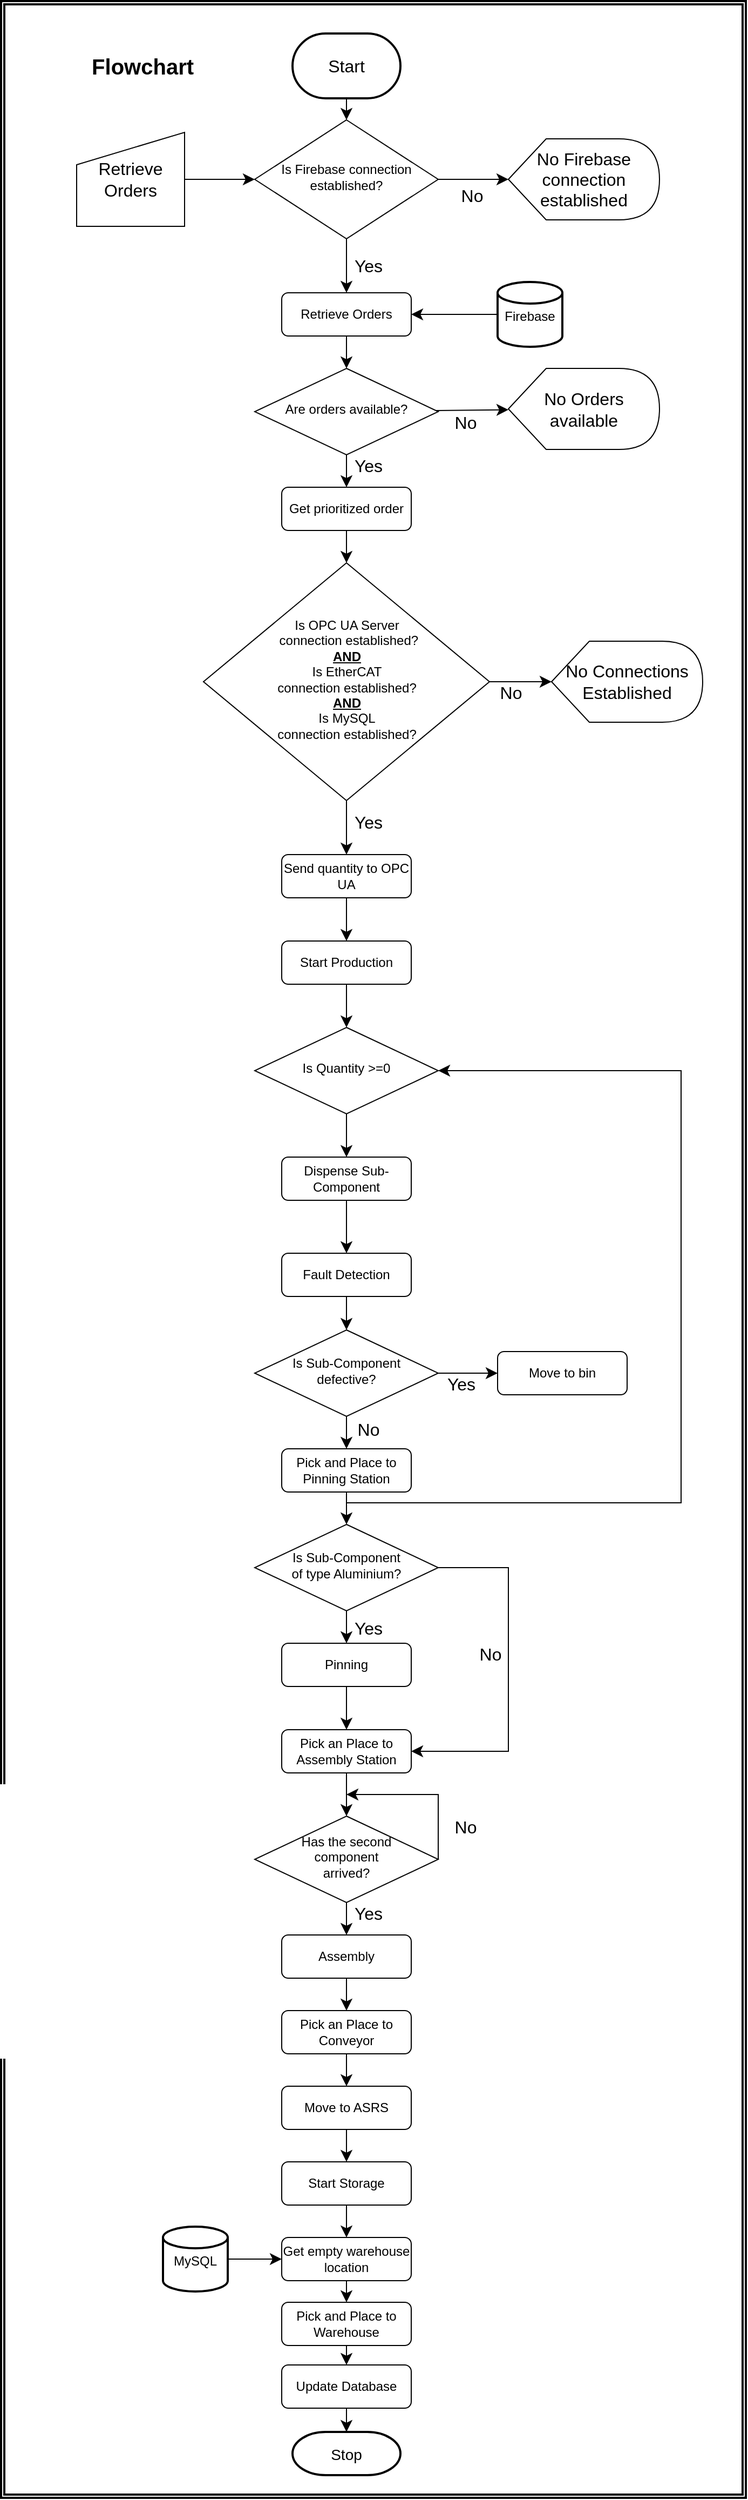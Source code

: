 <mxfile version="22.0.8" type="device">
  <diagram id="C5RBs43oDa-KdzZeNtuy" name="Page-1">
    <mxGraphModel dx="4522" dy="1636" grid="1" gridSize="10" guides="1" tooltips="1" connect="1" arrows="1" fold="1" page="1" pageScale="1" pageWidth="827" pageHeight="1169" math="0" shadow="0">
      <root>
        <mxCell id="WIyWlLk6GJQsqaUBKTNV-0" />
        <mxCell id="WIyWlLk6GJQsqaUBKTNV-1" parent="WIyWlLk6GJQsqaUBKTNV-0" />
        <mxCell id="ilgVAeaoaIIIPj3hmc9z-31" value="&amp;nbsp;Flowchart" style="text;html=1;align=center;verticalAlign=middle;resizable=0;points=[];autosize=1;strokeColor=none;fillColor=none;fontSize=20;fontStyle=1" vertex="1" parent="WIyWlLk6GJQsqaUBKTNV-1">
          <mxGeometry x="-842.5" y="140" width="120" height="40" as="geometry" />
        </mxCell>
        <mxCell id="ilgVAeaoaIIIPj3hmc9z-32" value="" style="shape=ext;double=1;rounded=0;whiteSpace=wrap;html=1;fontSize=16;fillColor=none;strokeWidth=2;" vertex="1" parent="WIyWlLk6GJQsqaUBKTNV-1">
          <mxGeometry x="-910" y="100" width="690" height="2311" as="geometry" />
        </mxCell>
        <mxCell id="ilgVAeaoaIIIPj3hmc9z-74" style="edgeStyle=none;curved=1;rounded=0;orthogonalLoop=1;jettySize=auto;html=1;exitX=0.5;exitY=1;exitDx=0;exitDy=0;entryX=0.5;entryY=0;entryDx=0;entryDy=0;fontSize=12;startSize=8;endSize=8;" edge="1" parent="WIyWlLk6GJQsqaUBKTNV-1" source="ilgVAeaoaIIIPj3hmc9z-75" target="ilgVAeaoaIIIPj3hmc9z-77">
          <mxGeometry relative="1" as="geometry" />
        </mxCell>
        <mxCell id="ilgVAeaoaIIIPj3hmc9z-75" value="Is Quantity &amp;gt;=0" style="rhombus;whiteSpace=wrap;html=1;shadow=0;fontFamily=Helvetica;fontSize=12;align=center;strokeWidth=1;spacing=6;spacingTop=-4;" vertex="1" parent="WIyWlLk6GJQsqaUBKTNV-1">
          <mxGeometry x="-675" y="1050" width="170" height="80" as="geometry" />
        </mxCell>
        <mxCell id="ilgVAeaoaIIIPj3hmc9z-76" style="edgeStyle=none;curved=1;rounded=0;orthogonalLoop=1;jettySize=auto;html=1;exitX=0.5;exitY=1;exitDx=0;exitDy=0;entryX=0.5;entryY=0;entryDx=0;entryDy=0;fontSize=12;startSize=8;endSize=8;" edge="1" parent="WIyWlLk6GJQsqaUBKTNV-1" source="ilgVAeaoaIIIPj3hmc9z-77" target="ilgVAeaoaIIIPj3hmc9z-79">
          <mxGeometry relative="1" as="geometry" />
        </mxCell>
        <mxCell id="ilgVAeaoaIIIPj3hmc9z-77" value="Dispense Sub-Component" style="rounded=1;whiteSpace=wrap;html=1;fontSize=12;glass=0;strokeWidth=1;shadow=0;" vertex="1" parent="WIyWlLk6GJQsqaUBKTNV-1">
          <mxGeometry x="-650" y="1170" width="120" height="40" as="geometry" />
        </mxCell>
        <mxCell id="ilgVAeaoaIIIPj3hmc9z-78" value="" style="edgeStyle=none;curved=1;rounded=0;orthogonalLoop=1;jettySize=auto;html=1;fontSize=12;startSize=8;endSize=8;" edge="1" parent="WIyWlLk6GJQsqaUBKTNV-1" source="ilgVAeaoaIIIPj3hmc9z-79" target="ilgVAeaoaIIIPj3hmc9z-84">
          <mxGeometry relative="1" as="geometry" />
        </mxCell>
        <mxCell id="ilgVAeaoaIIIPj3hmc9z-79" value="Fault Detection" style="rounded=1;whiteSpace=wrap;html=1;fontSize=12;glass=0;strokeWidth=1;shadow=0;" vertex="1" parent="WIyWlLk6GJQsqaUBKTNV-1">
          <mxGeometry x="-650" y="1259" width="120" height="40" as="geometry" />
        </mxCell>
        <mxCell id="ilgVAeaoaIIIPj3hmc9z-80" value="" style="edgeStyle=none;curved=1;rounded=0;orthogonalLoop=1;jettySize=auto;html=1;fontSize=12;startSize=8;endSize=8;" edge="1" parent="WIyWlLk6GJQsqaUBKTNV-1" source="ilgVAeaoaIIIPj3hmc9z-84" target="ilgVAeaoaIIIPj3hmc9z-85">
          <mxGeometry relative="1" as="geometry" />
        </mxCell>
        <mxCell id="ilgVAeaoaIIIPj3hmc9z-81" value="Yes" style="edgeLabel;html=1;align=center;verticalAlign=middle;resizable=0;points=[];fontSize=16;" vertex="1" connectable="0" parent="ilgVAeaoaIIIPj3hmc9z-80">
          <mxGeometry x="-0.236" y="-2" relative="1" as="geometry">
            <mxPoint y="8" as="offset" />
          </mxGeometry>
        </mxCell>
        <mxCell id="ilgVAeaoaIIIPj3hmc9z-82" style="edgeStyle=none;curved=1;rounded=0;orthogonalLoop=1;jettySize=auto;html=1;exitX=0.5;exitY=1;exitDx=0;exitDy=0;entryX=0.5;entryY=0;entryDx=0;entryDy=0;fontSize=12;startSize=8;endSize=8;" edge="1" parent="WIyWlLk6GJQsqaUBKTNV-1" source="ilgVAeaoaIIIPj3hmc9z-84" target="ilgVAeaoaIIIPj3hmc9z-87">
          <mxGeometry relative="1" as="geometry" />
        </mxCell>
        <mxCell id="ilgVAeaoaIIIPj3hmc9z-83" value="No" style="edgeLabel;html=1;align=center;verticalAlign=middle;resizable=0;points=[];fontSize=16;" vertex="1" connectable="0" parent="ilgVAeaoaIIIPj3hmc9z-82">
          <mxGeometry x="-0.2" y="-1" relative="1" as="geometry">
            <mxPoint x="21" as="offset" />
          </mxGeometry>
        </mxCell>
        <mxCell id="ilgVAeaoaIIIPj3hmc9z-84" value="Is Sub-Component &lt;br&gt;defective?" style="rhombus;whiteSpace=wrap;html=1;shadow=0;fontFamily=Helvetica;fontSize=12;align=center;strokeWidth=1;spacing=6;spacingTop=-4;" vertex="1" parent="WIyWlLk6GJQsqaUBKTNV-1">
          <mxGeometry x="-675" y="1330" width="170" height="80" as="geometry" />
        </mxCell>
        <mxCell id="ilgVAeaoaIIIPj3hmc9z-85" value="Move to bin" style="rounded=1;whiteSpace=wrap;html=1;fontSize=12;glass=0;strokeWidth=1;shadow=0;" vertex="1" parent="WIyWlLk6GJQsqaUBKTNV-1">
          <mxGeometry x="-450" y="1350" width="120" height="40" as="geometry" />
        </mxCell>
        <mxCell id="ilgVAeaoaIIIPj3hmc9z-86" value="" style="edgeStyle=none;curved=1;rounded=0;orthogonalLoop=1;jettySize=auto;html=1;fontSize=12;startSize=8;endSize=8;" edge="1" parent="WIyWlLk6GJQsqaUBKTNV-1" source="ilgVAeaoaIIIPj3hmc9z-87" target="ilgVAeaoaIIIPj3hmc9z-92">
          <mxGeometry relative="1" as="geometry" />
        </mxCell>
        <mxCell id="ilgVAeaoaIIIPj3hmc9z-87" value="Pick and Place to Pinning Station" style="rounded=1;whiteSpace=wrap;html=1;fontSize=12;glass=0;strokeWidth=1;shadow=0;" vertex="1" parent="WIyWlLk6GJQsqaUBKTNV-1">
          <mxGeometry x="-650" y="1440" width="120" height="40" as="geometry" />
        </mxCell>
        <mxCell id="ilgVAeaoaIIIPj3hmc9z-88" style="edgeStyle=none;curved=1;rounded=0;orthogonalLoop=1;jettySize=auto;html=1;exitX=0.5;exitY=1;exitDx=0;exitDy=0;entryX=0.5;entryY=0;entryDx=0;entryDy=0;fontSize=12;startSize=8;endSize=8;" edge="1" parent="WIyWlLk6GJQsqaUBKTNV-1" source="ilgVAeaoaIIIPj3hmc9z-92" target="ilgVAeaoaIIIPj3hmc9z-94">
          <mxGeometry relative="1" as="geometry" />
        </mxCell>
        <mxCell id="ilgVAeaoaIIIPj3hmc9z-89" value="Yes" style="edgeLabel;html=1;align=center;verticalAlign=middle;resizable=0;points=[];fontSize=16;" vertex="1" connectable="0" parent="ilgVAeaoaIIIPj3hmc9z-88">
          <mxGeometry x="0.067" y="4" relative="1" as="geometry">
            <mxPoint x="16" as="offset" />
          </mxGeometry>
        </mxCell>
        <mxCell id="ilgVAeaoaIIIPj3hmc9z-90" style="edgeStyle=none;rounded=0;orthogonalLoop=1;jettySize=auto;html=1;exitX=1;exitY=0.5;exitDx=0;exitDy=0;entryX=1;entryY=0.5;entryDx=0;entryDy=0;fontSize=12;startSize=8;endSize=8;" edge="1" parent="WIyWlLk6GJQsqaUBKTNV-1" source="ilgVAeaoaIIIPj3hmc9z-92" target="ilgVAeaoaIIIPj3hmc9z-96">
          <mxGeometry relative="1" as="geometry">
            <Array as="points">
              <mxPoint x="-440" y="1550" />
              <mxPoint x="-440" y="1720" />
            </Array>
          </mxGeometry>
        </mxCell>
        <mxCell id="ilgVAeaoaIIIPj3hmc9z-91" value="No" style="edgeLabel;html=1;align=center;verticalAlign=middle;resizable=0;points=[];fontSize=16;" vertex="1" connectable="0" parent="ilgVAeaoaIIIPj3hmc9z-90">
          <mxGeometry x="-0.237" y="-4" relative="1" as="geometry">
            <mxPoint x="-13" y="21" as="offset" />
          </mxGeometry>
        </mxCell>
        <mxCell id="ilgVAeaoaIIIPj3hmc9z-92" value="Is Sub-Component &lt;br&gt;of type Aluminium?" style="rhombus;whiteSpace=wrap;html=1;shadow=0;fontFamily=Helvetica;fontSize=12;align=center;strokeWidth=1;spacing=6;spacingTop=-4;" vertex="1" parent="WIyWlLk6GJQsqaUBKTNV-1">
          <mxGeometry x="-675" y="1510" width="170" height="80" as="geometry" />
        </mxCell>
        <mxCell id="ilgVAeaoaIIIPj3hmc9z-93" style="edgeStyle=none;curved=1;rounded=0;orthogonalLoop=1;jettySize=auto;html=1;exitX=0.5;exitY=1;exitDx=0;exitDy=0;entryX=0.5;entryY=0;entryDx=0;entryDy=0;fontSize=12;startSize=8;endSize=8;" edge="1" parent="WIyWlLk6GJQsqaUBKTNV-1" source="ilgVAeaoaIIIPj3hmc9z-94" target="ilgVAeaoaIIIPj3hmc9z-96">
          <mxGeometry relative="1" as="geometry" />
        </mxCell>
        <mxCell id="ilgVAeaoaIIIPj3hmc9z-94" value="Pinning" style="rounded=1;whiteSpace=wrap;html=1;fontSize=12;glass=0;strokeWidth=1;shadow=0;" vertex="1" parent="WIyWlLk6GJQsqaUBKTNV-1">
          <mxGeometry x="-650" y="1620" width="120" height="40" as="geometry" />
        </mxCell>
        <mxCell id="ilgVAeaoaIIIPj3hmc9z-95" value="" style="edgeStyle=none;curved=1;rounded=0;orthogonalLoop=1;jettySize=auto;html=1;fontSize=12;startSize=8;endSize=8;" edge="1" parent="WIyWlLk6GJQsqaUBKTNV-1" source="ilgVAeaoaIIIPj3hmc9z-96" target="ilgVAeaoaIIIPj3hmc9z-101">
          <mxGeometry relative="1" as="geometry" />
        </mxCell>
        <mxCell id="ilgVAeaoaIIIPj3hmc9z-96" value="Pick an Place to Assembly Station" style="rounded=1;whiteSpace=wrap;html=1;fontSize=12;glass=0;strokeWidth=1;shadow=0;" vertex="1" parent="WIyWlLk6GJQsqaUBKTNV-1">
          <mxGeometry x="-650" y="1700" width="120" height="40" as="geometry" />
        </mxCell>
        <mxCell id="ilgVAeaoaIIIPj3hmc9z-97" style="edgeStyle=none;curved=1;rounded=0;orthogonalLoop=1;jettySize=auto;html=1;exitX=0.5;exitY=1;exitDx=0;exitDy=0;entryX=0.5;entryY=0;entryDx=0;entryDy=0;fontSize=12;startSize=8;endSize=8;" edge="1" parent="WIyWlLk6GJQsqaUBKTNV-1" source="ilgVAeaoaIIIPj3hmc9z-101" target="ilgVAeaoaIIIPj3hmc9z-103">
          <mxGeometry relative="1" as="geometry" />
        </mxCell>
        <mxCell id="ilgVAeaoaIIIPj3hmc9z-98" value="Yes" style="edgeLabel;html=1;align=center;verticalAlign=middle;resizable=0;points=[];fontSize=16;" vertex="1" connectable="0" parent="ilgVAeaoaIIIPj3hmc9z-97">
          <mxGeometry x="-0.067" y="-1" relative="1" as="geometry">
            <mxPoint x="21" y="-4" as="offset" />
          </mxGeometry>
        </mxCell>
        <mxCell id="ilgVAeaoaIIIPj3hmc9z-99" value="" style="edgeStyle=none;rounded=0;orthogonalLoop=1;jettySize=auto;html=1;fontSize=12;startSize=8;endSize=8;exitX=1;exitY=0.5;exitDx=0;exitDy=0;" edge="1" parent="WIyWlLk6GJQsqaUBKTNV-1" source="ilgVAeaoaIIIPj3hmc9z-101">
          <mxGeometry relative="1" as="geometry">
            <mxPoint x="-500" y="1760" as="sourcePoint" />
            <mxPoint x="-590" y="1760" as="targetPoint" />
            <Array as="points">
              <mxPoint x="-505" y="1760" />
            </Array>
          </mxGeometry>
        </mxCell>
        <mxCell id="ilgVAeaoaIIIPj3hmc9z-100" value="No" style="edgeLabel;html=1;align=center;verticalAlign=middle;resizable=0;points=[];fontSize=16;" vertex="1" connectable="0" parent="ilgVAeaoaIIIPj3hmc9z-99">
          <mxGeometry x="-0.607" y="-3" relative="1" as="geometry">
            <mxPoint x="22" y="-2" as="offset" />
          </mxGeometry>
        </mxCell>
        <mxCell id="ilgVAeaoaIIIPj3hmc9z-101" value="Has the second &lt;br&gt;component&lt;br&gt;arrived?" style="rhombus;whiteSpace=wrap;html=1;shadow=0;fontFamily=Helvetica;fontSize=12;align=center;strokeWidth=1;spacing=6;spacingTop=-4;" vertex="1" parent="WIyWlLk6GJQsqaUBKTNV-1">
          <mxGeometry x="-675" y="1780" width="170" height="80" as="geometry" />
        </mxCell>
        <mxCell id="ilgVAeaoaIIIPj3hmc9z-102" style="edgeStyle=none;curved=1;rounded=0;orthogonalLoop=1;jettySize=auto;html=1;exitX=0.5;exitY=1;exitDx=0;exitDy=0;entryX=0.5;entryY=0;entryDx=0;entryDy=0;fontSize=12;startSize=8;endSize=8;" edge="1" parent="WIyWlLk6GJQsqaUBKTNV-1" source="ilgVAeaoaIIIPj3hmc9z-103" target="ilgVAeaoaIIIPj3hmc9z-105">
          <mxGeometry relative="1" as="geometry" />
        </mxCell>
        <mxCell id="ilgVAeaoaIIIPj3hmc9z-103" value="Assembly" style="rounded=1;whiteSpace=wrap;html=1;fontSize=12;glass=0;strokeWidth=1;shadow=0;" vertex="1" parent="WIyWlLk6GJQsqaUBKTNV-1">
          <mxGeometry x="-650" y="1890" width="120" height="40" as="geometry" />
        </mxCell>
        <mxCell id="ilgVAeaoaIIIPj3hmc9z-104" style="edgeStyle=none;curved=1;rounded=0;orthogonalLoop=1;jettySize=auto;html=1;exitX=0.5;exitY=1;exitDx=0;exitDy=0;entryX=0.5;entryY=0;entryDx=0;entryDy=0;fontSize=12;startSize=8;endSize=8;" edge="1" parent="WIyWlLk6GJQsqaUBKTNV-1" source="ilgVAeaoaIIIPj3hmc9z-105" target="ilgVAeaoaIIIPj3hmc9z-107">
          <mxGeometry relative="1" as="geometry" />
        </mxCell>
        <mxCell id="ilgVAeaoaIIIPj3hmc9z-105" value="Pick an Place to Conveyor" style="rounded=1;whiteSpace=wrap;html=1;fontSize=12;glass=0;strokeWidth=1;shadow=0;" vertex="1" parent="WIyWlLk6GJQsqaUBKTNV-1">
          <mxGeometry x="-650" y="1960" width="120" height="40" as="geometry" />
        </mxCell>
        <mxCell id="ilgVAeaoaIIIPj3hmc9z-160" style="edgeStyle=none;curved=1;rounded=0;orthogonalLoop=1;jettySize=auto;html=1;exitX=0.5;exitY=1;exitDx=0;exitDy=0;entryX=0.5;entryY=0;entryDx=0;entryDy=0;fontSize=12;startSize=8;endSize=8;" edge="1" parent="WIyWlLk6GJQsqaUBKTNV-1" source="ilgVAeaoaIIIPj3hmc9z-107" target="ilgVAeaoaIIIPj3hmc9z-159">
          <mxGeometry relative="1" as="geometry" />
        </mxCell>
        <mxCell id="ilgVAeaoaIIIPj3hmc9z-107" value="Move to ASRS" style="rounded=1;whiteSpace=wrap;html=1;fontSize=12;glass=0;strokeWidth=1;shadow=0;" vertex="1" parent="WIyWlLk6GJQsqaUBKTNV-1">
          <mxGeometry x="-650" y="2030" width="120" height="40" as="geometry" />
        </mxCell>
        <mxCell id="ilgVAeaoaIIIPj3hmc9z-109" style="edgeStyle=none;rounded=0;orthogonalLoop=1;jettySize=auto;html=1;fontSize=12;startSize=8;endSize=8;entryX=1;entryY=0.5;entryDx=0;entryDy=0;" edge="1" parent="WIyWlLk6GJQsqaUBKTNV-1" target="ilgVAeaoaIIIPj3hmc9z-75">
          <mxGeometry relative="1" as="geometry">
            <mxPoint x="-590" y="1490" as="sourcePoint" />
            <mxPoint x="-460" y="1510" as="targetPoint" />
            <Array as="points">
              <mxPoint x="-280" y="1490" />
              <mxPoint x="-280" y="1090" />
            </Array>
          </mxGeometry>
        </mxCell>
        <mxCell id="ilgVAeaoaIIIPj3hmc9z-112" value="" style="edgeStyle=none;curved=1;rounded=0;orthogonalLoop=1;jettySize=auto;html=1;fontSize=12;startSize=8;endSize=8;" edge="1" parent="WIyWlLk6GJQsqaUBKTNV-1" target="ilgVAeaoaIIIPj3hmc9z-119">
          <mxGeometry relative="1" as="geometry">
            <mxPoint x="-590" y="170" as="sourcePoint" />
          </mxGeometry>
        </mxCell>
        <mxCell id="ilgVAeaoaIIIPj3hmc9z-113" value="" style="edgeStyle=none;curved=1;rounded=0;orthogonalLoop=1;jettySize=auto;html=1;fontSize=12;startSize=8;endSize=8;" edge="1" parent="WIyWlLk6GJQsqaUBKTNV-1" source="ilgVAeaoaIIIPj3hmc9z-114" target="ilgVAeaoaIIIPj3hmc9z-124">
          <mxGeometry relative="1" as="geometry" />
        </mxCell>
        <mxCell id="ilgVAeaoaIIIPj3hmc9z-114" value="Retrieve Orders" style="rounded=1;whiteSpace=wrap;html=1;fontSize=12;glass=0;strokeWidth=1;shadow=0;" vertex="1" parent="WIyWlLk6GJQsqaUBKTNV-1">
          <mxGeometry x="-650" y="370" width="120" height="40" as="geometry" />
        </mxCell>
        <mxCell id="ilgVAeaoaIIIPj3hmc9z-115" value="" style="edgeStyle=none;curved=1;rounded=0;orthogonalLoop=1;jettySize=auto;html=1;fontSize=12;startSize=8;endSize=8;" edge="1" parent="WIyWlLk6GJQsqaUBKTNV-1" source="ilgVAeaoaIIIPj3hmc9z-119" target="ilgVAeaoaIIIPj3hmc9z-114">
          <mxGeometry relative="1" as="geometry" />
        </mxCell>
        <mxCell id="ilgVAeaoaIIIPj3hmc9z-116" value="Yes" style="edgeLabel;html=1;align=center;verticalAlign=middle;resizable=0;points=[];fontSize=16;" vertex="1" connectable="0" parent="ilgVAeaoaIIIPj3hmc9z-115">
          <mxGeometry y="3" relative="1" as="geometry">
            <mxPoint x="17" as="offset" />
          </mxGeometry>
        </mxCell>
        <mxCell id="ilgVAeaoaIIIPj3hmc9z-117" value="" style="edgeStyle=none;curved=1;rounded=0;orthogonalLoop=1;jettySize=auto;html=1;fontSize=12;startSize=8;endSize=8;" edge="1" parent="WIyWlLk6GJQsqaUBKTNV-1" source="ilgVAeaoaIIIPj3hmc9z-119" target="ilgVAeaoaIIIPj3hmc9z-134">
          <mxGeometry relative="1" as="geometry" />
        </mxCell>
        <mxCell id="ilgVAeaoaIIIPj3hmc9z-118" value="No" style="edgeLabel;html=1;align=center;verticalAlign=middle;resizable=0;points=[];fontSize=16;" vertex="1" connectable="0" parent="ilgVAeaoaIIIPj3hmc9z-117">
          <mxGeometry x="-0.054" y="3" relative="1" as="geometry">
            <mxPoint y="18" as="offset" />
          </mxGeometry>
        </mxCell>
        <mxCell id="ilgVAeaoaIIIPj3hmc9z-119" value="Is Firebase connection established?" style="rhombus;whiteSpace=wrap;html=1;shadow=0;fontFamily=Helvetica;fontSize=12;align=center;strokeWidth=1;spacing=6;spacingTop=-4;" vertex="1" parent="WIyWlLk6GJQsqaUBKTNV-1">
          <mxGeometry x="-675" y="210" width="170" height="110" as="geometry" />
        </mxCell>
        <mxCell id="ilgVAeaoaIIIPj3hmc9z-120" style="edgeStyle=none;curved=1;rounded=0;orthogonalLoop=1;jettySize=auto;html=1;exitX=0.5;exitY=1;exitDx=0;exitDy=0;entryX=0.5;entryY=0;entryDx=0;entryDy=0;fontSize=12;startSize=8;endSize=8;" edge="1" parent="WIyWlLk6GJQsqaUBKTNV-1" source="ilgVAeaoaIIIPj3hmc9z-124" target="ilgVAeaoaIIIPj3hmc9z-126">
          <mxGeometry relative="1" as="geometry" />
        </mxCell>
        <mxCell id="ilgVAeaoaIIIPj3hmc9z-121" value="Yes" style="edgeLabel;html=1;align=center;verticalAlign=middle;resizable=0;points=[];fontSize=16;" vertex="1" connectable="0" parent="ilgVAeaoaIIIPj3hmc9z-120">
          <mxGeometry x="0.133" y="1" relative="1" as="geometry">
            <mxPoint x="19" y="-7" as="offset" />
          </mxGeometry>
        </mxCell>
        <mxCell id="ilgVAeaoaIIIPj3hmc9z-122" value="" style="edgeStyle=none;curved=1;rounded=0;orthogonalLoop=1;jettySize=auto;html=1;fontSize=12;startSize=8;endSize=8;" edge="1" parent="WIyWlLk6GJQsqaUBKTNV-1" source="ilgVAeaoaIIIPj3hmc9z-124" target="ilgVAeaoaIIIPj3hmc9z-135">
          <mxGeometry relative="1" as="geometry" />
        </mxCell>
        <mxCell id="ilgVAeaoaIIIPj3hmc9z-123" value="No" style="edgeLabel;html=1;align=center;verticalAlign=middle;resizable=0;points=[];fontSize=16;" vertex="1" connectable="0" parent="ilgVAeaoaIIIPj3hmc9z-122">
          <mxGeometry x="-0.254" y="-2" relative="1" as="geometry">
            <mxPoint x="2" y="9" as="offset" />
          </mxGeometry>
        </mxCell>
        <mxCell id="ilgVAeaoaIIIPj3hmc9z-124" value="Are orders available?" style="rhombus;whiteSpace=wrap;html=1;shadow=0;fontFamily=Helvetica;fontSize=12;align=center;strokeWidth=1;spacing=6;spacingTop=-4;" vertex="1" parent="WIyWlLk6GJQsqaUBKTNV-1">
          <mxGeometry x="-675" y="440" width="170" height="80" as="geometry" />
        </mxCell>
        <mxCell id="ilgVAeaoaIIIPj3hmc9z-125" style="edgeStyle=none;curved=1;rounded=0;orthogonalLoop=1;jettySize=auto;html=1;exitX=0.5;exitY=1;exitDx=0;exitDy=0;entryX=0.5;entryY=0;entryDx=0;entryDy=0;fontSize=12;startSize=8;endSize=8;" edge="1" parent="WIyWlLk6GJQsqaUBKTNV-1" source="ilgVAeaoaIIIPj3hmc9z-126" target="ilgVAeaoaIIIPj3hmc9z-133">
          <mxGeometry relative="1" as="geometry" />
        </mxCell>
        <mxCell id="ilgVAeaoaIIIPj3hmc9z-126" value="Get prioritized order" style="rounded=1;whiteSpace=wrap;html=1;fontSize=12;glass=0;strokeWidth=1;shadow=0;" vertex="1" parent="WIyWlLk6GJQsqaUBKTNV-1">
          <mxGeometry x="-650" y="550" width="120" height="40" as="geometry" />
        </mxCell>
        <mxCell id="ilgVAeaoaIIIPj3hmc9z-127" style="edgeStyle=none;curved=1;rounded=0;orthogonalLoop=1;jettySize=auto;html=1;exitX=0.5;exitY=1;exitDx=0;exitDy=0;entryX=0.5;entryY=0;entryDx=0;entryDy=0;fontSize=12;startSize=8;endSize=8;" edge="1" parent="WIyWlLk6GJQsqaUBKTNV-1" source="ilgVAeaoaIIIPj3hmc9z-128" target="ilgVAeaoaIIIPj3hmc9z-139">
          <mxGeometry relative="1" as="geometry" />
        </mxCell>
        <mxCell id="ilgVAeaoaIIIPj3hmc9z-128" value="Send quantity to OPC UA" style="rounded=1;whiteSpace=wrap;html=1;fontSize=12;glass=0;strokeWidth=1;shadow=0;" vertex="1" parent="WIyWlLk6GJQsqaUBKTNV-1">
          <mxGeometry x="-650" y="890" width="120" height="40" as="geometry" />
        </mxCell>
        <mxCell id="ilgVAeaoaIIIPj3hmc9z-129" style="edgeStyle=none;curved=1;rounded=0;orthogonalLoop=1;jettySize=auto;html=1;exitX=0.5;exitY=1;exitDx=0;exitDy=0;entryX=0.5;entryY=0;entryDx=0;entryDy=0;fontSize=12;startSize=8;endSize=8;" edge="1" parent="WIyWlLk6GJQsqaUBKTNV-1" source="ilgVAeaoaIIIPj3hmc9z-133" target="ilgVAeaoaIIIPj3hmc9z-128">
          <mxGeometry relative="1" as="geometry" />
        </mxCell>
        <mxCell id="ilgVAeaoaIIIPj3hmc9z-130" value="Yes" style="edgeLabel;html=1;align=center;verticalAlign=middle;resizable=0;points=[];fontSize=16;" vertex="1" connectable="0" parent="ilgVAeaoaIIIPj3hmc9z-129">
          <mxGeometry x="-0.32" y="3" relative="1" as="geometry">
            <mxPoint x="17" y="3" as="offset" />
          </mxGeometry>
        </mxCell>
        <mxCell id="ilgVAeaoaIIIPj3hmc9z-131" value="" style="edgeStyle=none;curved=1;rounded=0;orthogonalLoop=1;jettySize=auto;html=1;fontSize=12;startSize=8;endSize=8;" edge="1" parent="WIyWlLk6GJQsqaUBKTNV-1" source="ilgVAeaoaIIIPj3hmc9z-133" target="ilgVAeaoaIIIPj3hmc9z-136">
          <mxGeometry relative="1" as="geometry" />
        </mxCell>
        <mxCell id="ilgVAeaoaIIIPj3hmc9z-132" value="No" style="edgeLabel;html=1;align=center;verticalAlign=middle;resizable=0;points=[];fontSize=16;" vertex="1" connectable="0" parent="ilgVAeaoaIIIPj3hmc9z-131">
          <mxGeometry x="-0.322" relative="1" as="geometry">
            <mxPoint y="10" as="offset" />
          </mxGeometry>
        </mxCell>
        <mxCell id="ilgVAeaoaIIIPj3hmc9z-133" value="Is OPC UA Server&lt;br&gt;&amp;nbsp;connection established? &lt;br&gt;&lt;b&gt;&lt;u&gt;AND&lt;/u&gt;&lt;/b&gt;&lt;br&gt;Is EtherCAT &lt;br&gt;connection established?&lt;br&gt;&lt;b&gt;&lt;u&gt;AND&lt;br&gt;&lt;/u&gt;&lt;/b&gt;Is MySQL &lt;br&gt;connection established?" style="rhombus;whiteSpace=wrap;html=1;shadow=0;fontFamily=Helvetica;fontSize=12;align=center;strokeWidth=1;spacing=6;spacingTop=-4;" vertex="1" parent="WIyWlLk6GJQsqaUBKTNV-1">
          <mxGeometry x="-722.5" y="620" width="265" height="220" as="geometry" />
        </mxCell>
        <mxCell id="ilgVAeaoaIIIPj3hmc9z-134" value="No Firebase connection established" style="shape=display;whiteSpace=wrap;html=1;fontSize=16;" vertex="1" parent="WIyWlLk6GJQsqaUBKTNV-1">
          <mxGeometry x="-440" y="227.5" width="140" height="75" as="geometry" />
        </mxCell>
        <mxCell id="ilgVAeaoaIIIPj3hmc9z-135" value="No Orders available" style="shape=display;whiteSpace=wrap;html=1;fontSize=16;" vertex="1" parent="WIyWlLk6GJQsqaUBKTNV-1">
          <mxGeometry x="-440" y="440" width="140" height="75" as="geometry" />
        </mxCell>
        <mxCell id="ilgVAeaoaIIIPj3hmc9z-136" value="No Connections Established" style="shape=display;whiteSpace=wrap;html=1;fontSize=16;" vertex="1" parent="WIyWlLk6GJQsqaUBKTNV-1">
          <mxGeometry x="-400" y="692.5" width="140" height="75" as="geometry" />
        </mxCell>
        <mxCell id="ilgVAeaoaIIIPj3hmc9z-137" value="" style="edgeStyle=none;curved=1;rounded=0;orthogonalLoop=1;jettySize=auto;html=1;fontSize=12;startSize=8;endSize=8;" edge="1" parent="WIyWlLk6GJQsqaUBKTNV-1" source="ilgVAeaoaIIIPj3hmc9z-138" target="ilgVAeaoaIIIPj3hmc9z-119">
          <mxGeometry relative="1" as="geometry" />
        </mxCell>
        <mxCell id="ilgVAeaoaIIIPj3hmc9z-138" value="Retrieve Orders" style="shape=manualInput;whiteSpace=wrap;html=1;fontSize=16;" vertex="1" parent="WIyWlLk6GJQsqaUBKTNV-1">
          <mxGeometry x="-840" y="221.5" width="100" height="87" as="geometry" />
        </mxCell>
        <mxCell id="ilgVAeaoaIIIPj3hmc9z-158" style="edgeStyle=none;curved=1;rounded=0;orthogonalLoop=1;jettySize=auto;html=1;exitX=0.5;exitY=1;exitDx=0;exitDy=0;entryX=0.5;entryY=0;entryDx=0;entryDy=0;fontSize=12;startSize=8;endSize=8;" edge="1" parent="WIyWlLk6GJQsqaUBKTNV-1" source="ilgVAeaoaIIIPj3hmc9z-139" target="ilgVAeaoaIIIPj3hmc9z-75">
          <mxGeometry relative="1" as="geometry" />
        </mxCell>
        <mxCell id="ilgVAeaoaIIIPj3hmc9z-139" value="Start Production" style="rounded=1;whiteSpace=wrap;html=1;fontSize=12;glass=0;strokeWidth=1;shadow=0;" vertex="1" parent="WIyWlLk6GJQsqaUBKTNV-1">
          <mxGeometry x="-650" y="970" width="120" height="40" as="geometry" />
        </mxCell>
        <mxCell id="ilgVAeaoaIIIPj3hmc9z-140" value="Start" style="strokeWidth=2;html=1;shape=mxgraph.flowchart.terminator;whiteSpace=wrap;fontSize=16;" vertex="1" parent="WIyWlLk6GJQsqaUBKTNV-1">
          <mxGeometry x="-640" y="130" width="100" height="60" as="geometry" />
        </mxCell>
        <mxCell id="ilgVAeaoaIIIPj3hmc9z-146" style="edgeStyle=none;curved=1;rounded=0;orthogonalLoop=1;jettySize=auto;html=1;exitX=0.5;exitY=1;exitDx=0;exitDy=0;entryX=0.5;entryY=0;entryDx=0;entryDy=0;fontSize=12;startSize=8;endSize=8;" edge="1" parent="WIyWlLk6GJQsqaUBKTNV-1" source="ilgVAeaoaIIIPj3hmc9z-143" target="ilgVAeaoaIIIPj3hmc9z-145">
          <mxGeometry relative="1" as="geometry" />
        </mxCell>
        <mxCell id="ilgVAeaoaIIIPj3hmc9z-143" value="Get empty warehouse location" style="rounded=1;whiteSpace=wrap;html=1;fontSize=12;glass=0;strokeWidth=1;shadow=0;" vertex="1" parent="WIyWlLk6GJQsqaUBKTNV-1">
          <mxGeometry x="-650" y="2170" width="120" height="40" as="geometry" />
        </mxCell>
        <mxCell id="ilgVAeaoaIIIPj3hmc9z-148" style="edgeStyle=none;curved=1;rounded=0;orthogonalLoop=1;jettySize=auto;html=1;exitX=0.5;exitY=1;exitDx=0;exitDy=0;entryX=0.5;entryY=0;entryDx=0;entryDy=0;fontSize=12;startSize=8;endSize=8;" edge="1" parent="WIyWlLk6GJQsqaUBKTNV-1" source="ilgVAeaoaIIIPj3hmc9z-145" target="ilgVAeaoaIIIPj3hmc9z-147">
          <mxGeometry relative="1" as="geometry" />
        </mxCell>
        <mxCell id="ilgVAeaoaIIIPj3hmc9z-145" value="Pick and Place to Warehouse" style="rounded=1;whiteSpace=wrap;html=1;fontSize=12;glass=0;strokeWidth=1;shadow=0;" vertex="1" parent="WIyWlLk6GJQsqaUBKTNV-1">
          <mxGeometry x="-650" y="2230" width="120" height="40" as="geometry" />
        </mxCell>
        <mxCell id="ilgVAeaoaIIIPj3hmc9z-147" value="Update Database" style="rounded=1;whiteSpace=wrap;html=1;fontSize=12;glass=0;strokeWidth=1;shadow=0;" vertex="1" parent="WIyWlLk6GJQsqaUBKTNV-1">
          <mxGeometry x="-650" y="2288" width="120" height="40" as="geometry" />
        </mxCell>
        <mxCell id="ilgVAeaoaIIIPj3hmc9z-150" style="edgeStyle=none;curved=1;rounded=0;orthogonalLoop=1;jettySize=auto;html=1;exitX=1;exitY=0.5;exitDx=0;exitDy=0;exitPerimeter=0;entryX=0;entryY=0.5;entryDx=0;entryDy=0;fontSize=12;startSize=8;endSize=8;" edge="1" parent="WIyWlLk6GJQsqaUBKTNV-1" source="ilgVAeaoaIIIPj3hmc9z-149" target="ilgVAeaoaIIIPj3hmc9z-143">
          <mxGeometry relative="1" as="geometry" />
        </mxCell>
        <mxCell id="ilgVAeaoaIIIPj3hmc9z-149" value="&lt;font style=&quot;font-size: 12px;&quot;&gt;MySQL&lt;/font&gt;" style="strokeWidth=2;html=1;shape=mxgraph.flowchart.database;whiteSpace=wrap;fontSize=16;" vertex="1" parent="WIyWlLk6GJQsqaUBKTNV-1">
          <mxGeometry x="-760" y="2160" width="60" height="60" as="geometry" />
        </mxCell>
        <mxCell id="ilgVAeaoaIIIPj3hmc9z-152" style="edgeStyle=none;curved=1;rounded=0;orthogonalLoop=1;jettySize=auto;html=1;exitX=0;exitY=0.5;exitDx=0;exitDy=0;exitPerimeter=0;entryX=1;entryY=0.5;entryDx=0;entryDy=0;fontSize=12;startSize=8;endSize=8;" edge="1" parent="WIyWlLk6GJQsqaUBKTNV-1" source="ilgVAeaoaIIIPj3hmc9z-151" target="ilgVAeaoaIIIPj3hmc9z-114">
          <mxGeometry relative="1" as="geometry" />
        </mxCell>
        <mxCell id="ilgVAeaoaIIIPj3hmc9z-151" value="&lt;font style=&quot;font-size: 12px;&quot;&gt;Firebase&lt;/font&gt;" style="strokeWidth=2;html=1;shape=mxgraph.flowchart.database;whiteSpace=wrap;fontSize=16;" vertex="1" parent="WIyWlLk6GJQsqaUBKTNV-1">
          <mxGeometry x="-450" y="360" width="60" height="60" as="geometry" />
        </mxCell>
        <mxCell id="ilgVAeaoaIIIPj3hmc9z-156" value="&lt;font style=&quot;font-size: 14px;&quot;&gt;Stop&lt;/font&gt;" style="strokeWidth=2;html=1;shape=mxgraph.flowchart.terminator;whiteSpace=wrap;fontSize=16;" vertex="1" parent="WIyWlLk6GJQsqaUBKTNV-1">
          <mxGeometry x="-640" y="2350" width="100" height="40" as="geometry" />
        </mxCell>
        <mxCell id="ilgVAeaoaIIIPj3hmc9z-157" style="edgeStyle=none;curved=1;rounded=0;orthogonalLoop=1;jettySize=auto;html=1;exitX=0.5;exitY=1;exitDx=0;exitDy=0;entryX=0.5;entryY=0;entryDx=0;entryDy=0;entryPerimeter=0;fontSize=12;startSize=8;endSize=8;" edge="1" parent="WIyWlLk6GJQsqaUBKTNV-1" source="ilgVAeaoaIIIPj3hmc9z-147" target="ilgVAeaoaIIIPj3hmc9z-156">
          <mxGeometry relative="1" as="geometry" />
        </mxCell>
        <mxCell id="ilgVAeaoaIIIPj3hmc9z-161" style="edgeStyle=none;curved=1;rounded=0;orthogonalLoop=1;jettySize=auto;html=1;exitX=0.5;exitY=1;exitDx=0;exitDy=0;entryX=0.5;entryY=0;entryDx=0;entryDy=0;fontSize=12;startSize=8;endSize=8;" edge="1" parent="WIyWlLk6GJQsqaUBKTNV-1" source="ilgVAeaoaIIIPj3hmc9z-159" target="ilgVAeaoaIIIPj3hmc9z-143">
          <mxGeometry relative="1" as="geometry" />
        </mxCell>
        <mxCell id="ilgVAeaoaIIIPj3hmc9z-159" value="Start Storage" style="rounded=1;whiteSpace=wrap;html=1;fontSize=12;glass=0;strokeWidth=1;shadow=0;" vertex="1" parent="WIyWlLk6GJQsqaUBKTNV-1">
          <mxGeometry x="-650" y="2100" width="120" height="40" as="geometry" />
        </mxCell>
      </root>
    </mxGraphModel>
  </diagram>
</mxfile>
